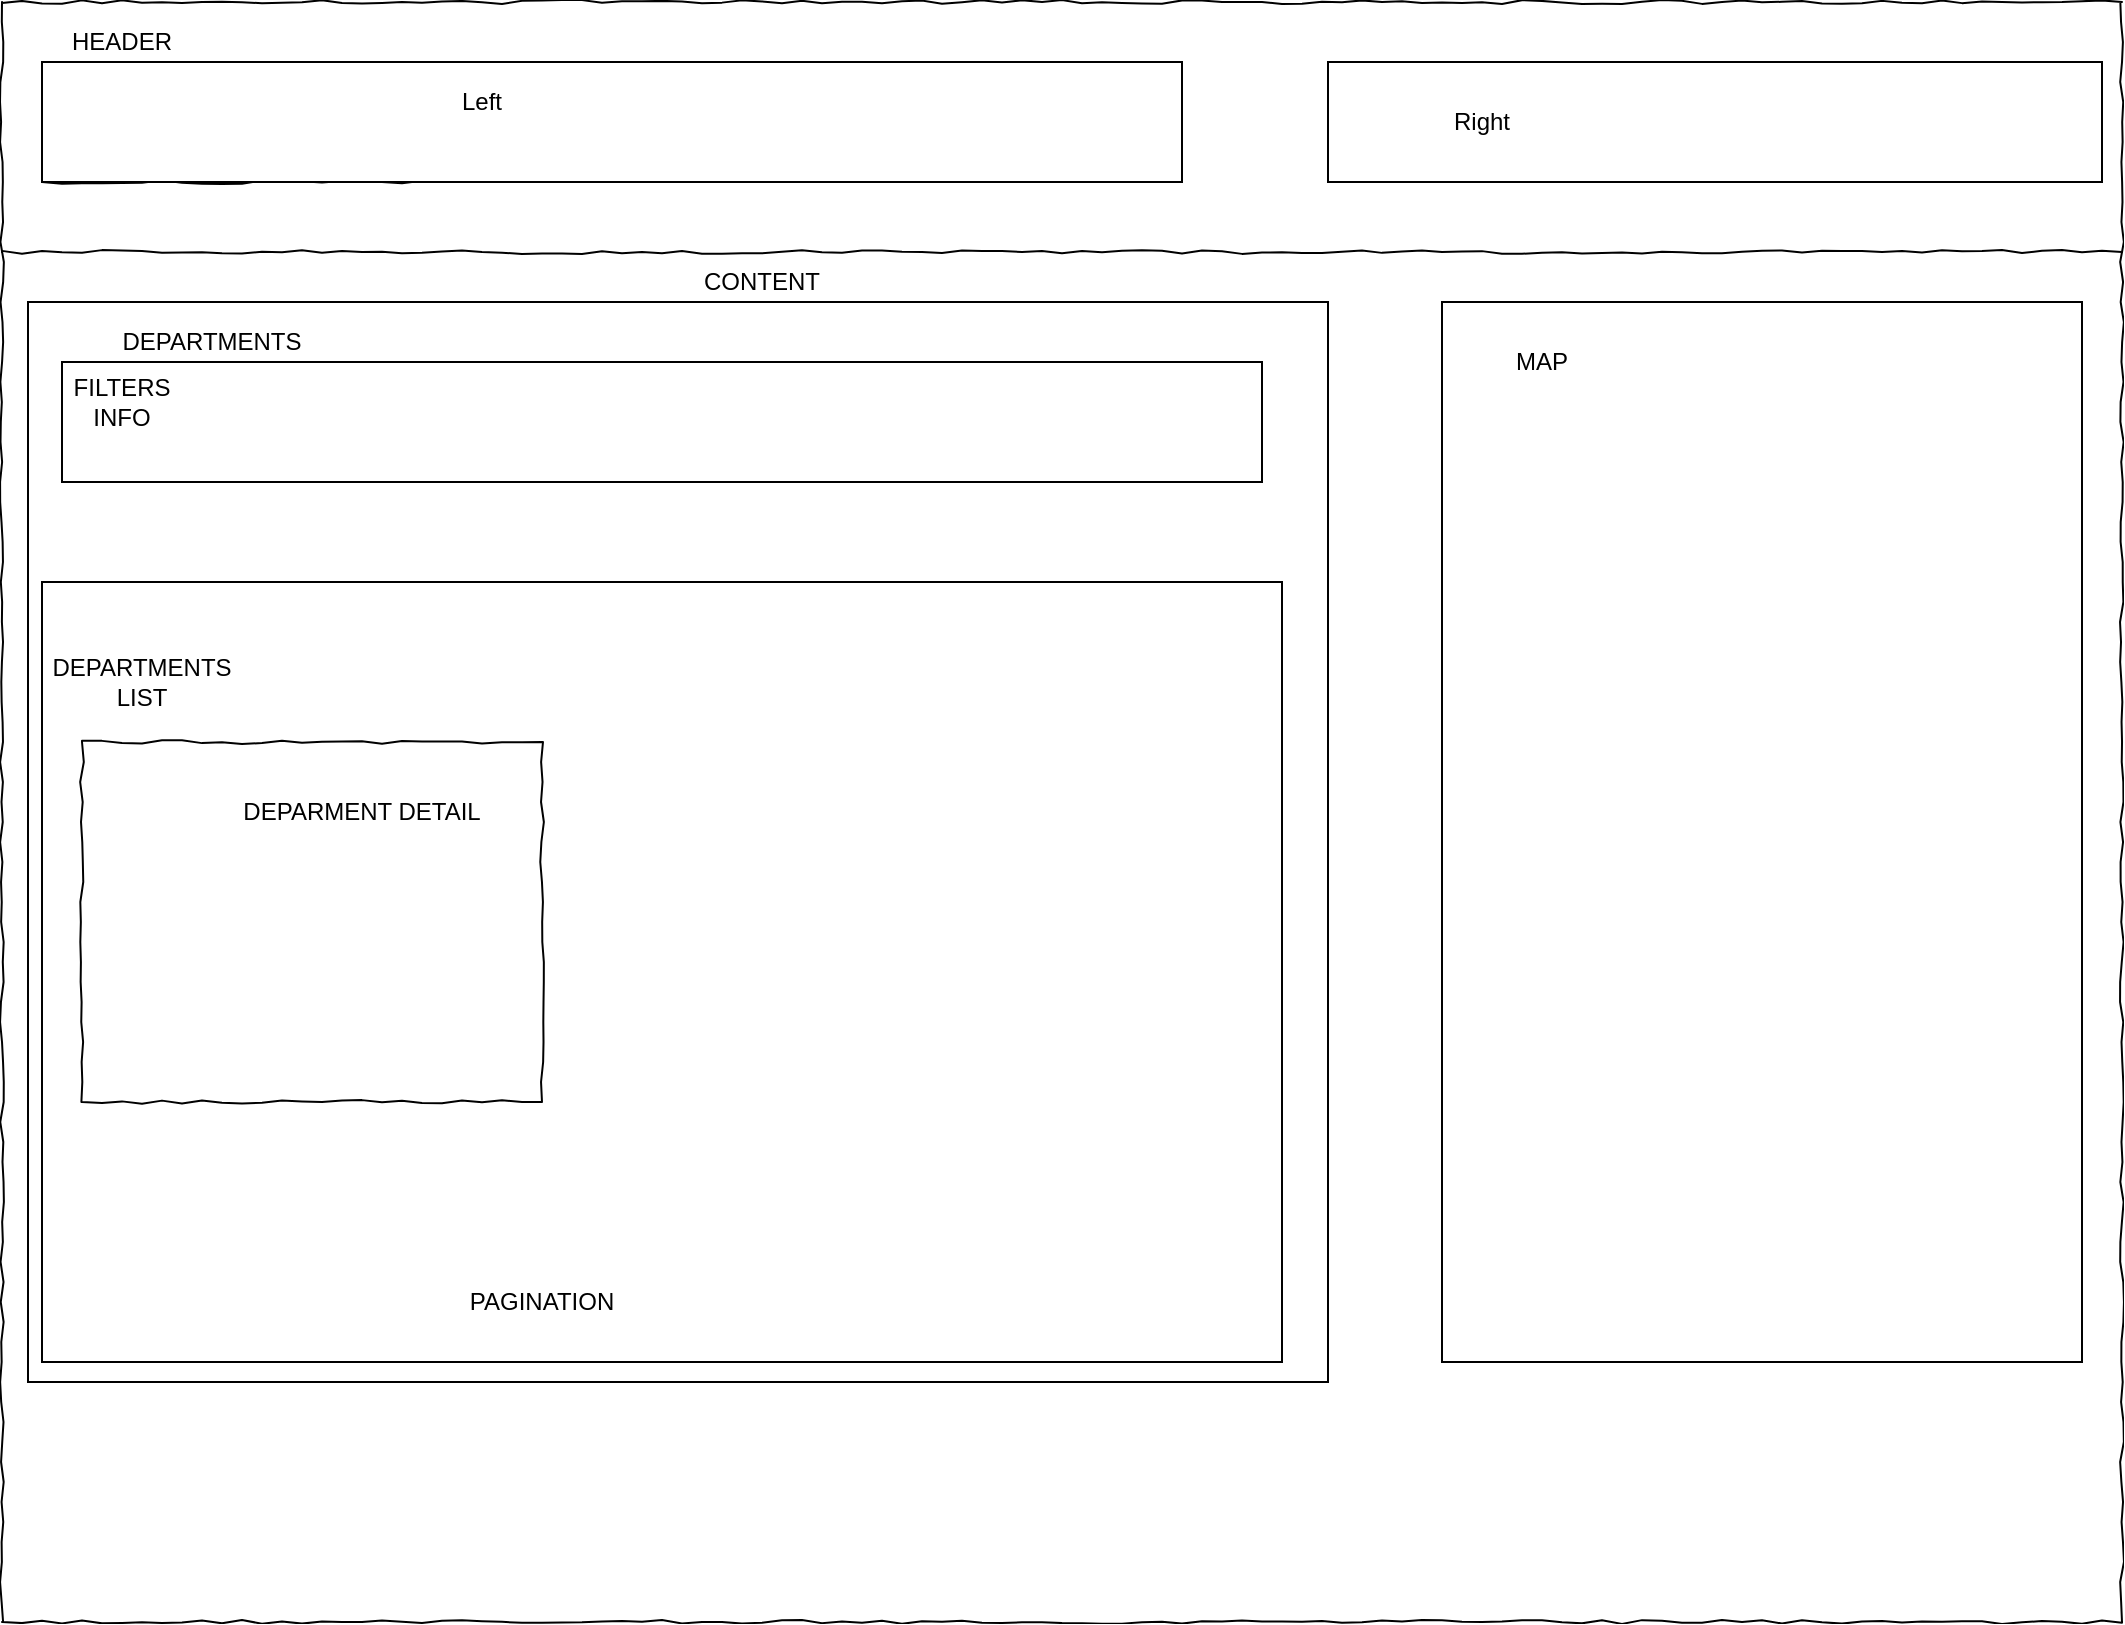 <mxfile version="13.9.8" type="github">
  <diagram name="Page-1" id="03018318-947c-dd8e-b7a3-06fadd420f32">
    <mxGraphModel dx="1360" dy="794" grid="1" gridSize="10" guides="1" tooltips="1" connect="1" arrows="1" fold="1" page="1" pageScale="1" pageWidth="1100" pageHeight="850" background="#ffffff" math="0" shadow="0">
      <root>
        <mxCell id="0" />
        <mxCell id="1" parent="0" />
        <mxCell id="677b7b8949515195-1" value="" style="whiteSpace=wrap;html=1;rounded=0;shadow=0;labelBackgroundColor=none;strokeWidth=1;fontFamily=Verdana;fontSize=12;align=center;comic=1;" parent="1" vertex="1">
          <mxGeometry x="20" y="20" width="1060" height="810" as="geometry" />
        </mxCell>
        <mxCell id="677b7b8949515195-2" value="LOGO" style="whiteSpace=wrap;html=1;rounded=0;shadow=0;labelBackgroundColor=none;strokeWidth=1;fontFamily=Verdana;fontSize=28;align=center;comic=1;" parent="1" vertex="1">
          <mxGeometry x="40" y="60" width="190" height="50" as="geometry" />
        </mxCell>
        <mxCell id="677b7b8949515195-9" value="" style="line;strokeWidth=1;html=1;rounded=0;shadow=0;labelBackgroundColor=none;fillColor=none;fontFamily=Verdana;fontSize=14;fontColor=#000000;align=center;comic=1;" parent="1" vertex="1">
          <mxGeometry x="20" y="140" width="1060" height="10" as="geometry" />
        </mxCell>
        <mxCell id="677b7b8949515195-11" value="Section 1" style="text;html=1;points=[];align=left;verticalAlign=top;spacingTop=-4;fontSize=14;fontFamily=Verdana" parent="1" vertex="1">
          <mxGeometry x="720" y="80" width="60" height="20" as="geometry" />
        </mxCell>
        <mxCell id="677b7b8949515195-12" value="Section 2" style="text;html=1;points=[];align=left;verticalAlign=top;spacingTop=-4;fontSize=14;fontFamily=Verdana" parent="1" vertex="1">
          <mxGeometry x="830" y="80" width="60" height="20" as="geometry" />
        </mxCell>
        <mxCell id="677b7b8949515195-13" value="Section 3" style="text;html=1;points=[];align=left;verticalAlign=top;spacingTop=-4;fontSize=14;fontFamily=Verdana" parent="1" vertex="1">
          <mxGeometry x="1000" y="75" width="60" height="20" as="geometry" />
        </mxCell>
        <mxCell id="677b7b8949515195-42" value="External Links" style="text;html=1;points=[];align=left;verticalAlign=top;spacingTop=-4;fontSize=14;fontFamily=Verdana" parent="1" vertex="1">
          <mxGeometry x="90" y="220" width="170" height="20" as="geometry" />
        </mxCell>
        <mxCell id="FT4Eptpvq-vm9FmDkuQX-6" value="" style="rounded=0;whiteSpace=wrap;html=1;" vertex="1" parent="1">
          <mxGeometry x="40" y="50" width="570" height="60" as="geometry" />
        </mxCell>
        <mxCell id="FT4Eptpvq-vm9FmDkuQX-8" value="Left" style="text;html=1;strokeColor=none;fillColor=none;align=center;verticalAlign=middle;whiteSpace=wrap;rounded=0;" vertex="1" parent="1">
          <mxGeometry x="240" y="60" width="40" height="20" as="geometry" />
        </mxCell>
        <mxCell id="FT4Eptpvq-vm9FmDkuQX-9" value="" style="rounded=0;whiteSpace=wrap;html=1;" vertex="1" parent="1">
          <mxGeometry x="683" y="50" width="387" height="60" as="geometry" />
        </mxCell>
        <mxCell id="FT4Eptpvq-vm9FmDkuQX-10" value="Right" style="text;html=1;strokeColor=none;fillColor=none;align=center;verticalAlign=middle;whiteSpace=wrap;rounded=0;" vertex="1" parent="1">
          <mxGeometry x="740" y="70" width="40" height="20" as="geometry" />
        </mxCell>
        <mxCell id="FT4Eptpvq-vm9FmDkuQX-11" value="HEADER" style="text;html=1;strokeColor=none;fillColor=none;align=center;verticalAlign=middle;whiteSpace=wrap;rounded=0;" vertex="1" parent="1">
          <mxGeometry x="60" y="30" width="40" height="20" as="geometry" />
        </mxCell>
        <mxCell id="FT4Eptpvq-vm9FmDkuQX-12" value="CONTENT" style="text;html=1;strokeColor=none;fillColor=none;align=center;verticalAlign=middle;whiteSpace=wrap;rounded=0;" vertex="1" parent="1">
          <mxGeometry x="380" y="150" width="40" height="20" as="geometry" />
        </mxCell>
        <mxCell id="FT4Eptpvq-vm9FmDkuQX-14" value="" style="rounded=0;whiteSpace=wrap;html=1;" vertex="1" parent="1">
          <mxGeometry x="33" y="170" width="650" height="540" as="geometry" />
        </mxCell>
        <mxCell id="FT4Eptpvq-vm9FmDkuQX-13" value="" style="whiteSpace=wrap;html=1;rounded=0;shadow=0;labelBackgroundColor=none;strokeWidth=1;fillColor=none;fontFamily=Verdana;fontSize=12;align=center;comic=1;" vertex="1" parent="1">
          <mxGeometry x="400" y="390" width="230" height="180" as="geometry" />
        </mxCell>
        <mxCell id="FT4Eptpvq-vm9FmDkuQX-17" value="" style="rounded=0;whiteSpace=wrap;html=1;" vertex="1" parent="1">
          <mxGeometry x="740" y="170" width="320" height="530" as="geometry" />
        </mxCell>
        <mxCell id="FT4Eptpvq-vm9FmDkuQX-20" value="MAP&lt;br&gt;" style="text;html=1;strokeColor=none;fillColor=none;align=center;verticalAlign=middle;whiteSpace=wrap;rounded=0;" vertex="1" parent="1">
          <mxGeometry x="770" y="190" width="40" height="20" as="geometry" />
        </mxCell>
        <mxCell id="FT4Eptpvq-vm9FmDkuQX-23" value="" style="rounded=0;whiteSpace=wrap;html=1;" vertex="1" parent="1">
          <mxGeometry x="50" y="200" width="600" height="60" as="geometry" />
        </mxCell>
        <mxCell id="FT4Eptpvq-vm9FmDkuQX-24" value="FILTERS INFO" style="text;html=1;strokeColor=none;fillColor=none;align=center;verticalAlign=middle;whiteSpace=wrap;rounded=0;" vertex="1" parent="1">
          <mxGeometry x="60" y="210" width="40" height="20" as="geometry" />
        </mxCell>
        <mxCell id="FT4Eptpvq-vm9FmDkuQX-29" value="" style="rounded=0;whiteSpace=wrap;html=1;" vertex="1" parent="1">
          <mxGeometry x="40" y="310" width="620" height="390" as="geometry" />
        </mxCell>
        <mxCell id="FT4Eptpvq-vm9FmDkuQX-26" value="DEPARMENT DETAIL" style="text;html=1;strokeColor=none;fillColor=none;align=center;verticalAlign=middle;whiteSpace=wrap;rounded=0;" vertex="1" parent="1">
          <mxGeometry x="80" y="415" width="240" height="20" as="geometry" />
        </mxCell>
        <mxCell id="677b7b8949515195-26" value="" style="whiteSpace=wrap;html=1;rounded=0;shadow=0;labelBackgroundColor=none;strokeWidth=1;fillColor=none;fontFamily=Verdana;fontSize=12;align=center;comic=1;" parent="1" vertex="1">
          <mxGeometry x="60" y="390" width="230" height="180" as="geometry" />
        </mxCell>
        <mxCell id="FT4Eptpvq-vm9FmDkuQX-22" value="DEPARTMENTS LIST" style="text;html=1;strokeColor=none;fillColor=none;align=center;verticalAlign=middle;whiteSpace=wrap;rounded=0;" vertex="1" parent="1">
          <mxGeometry x="70" y="350" width="40" height="20" as="geometry" />
        </mxCell>
        <mxCell id="FT4Eptpvq-vm9FmDkuQX-31" value="PAGINATION&lt;br&gt;" style="text;html=1;strokeColor=none;fillColor=none;align=center;verticalAlign=middle;whiteSpace=wrap;rounded=0;" vertex="1" parent="1">
          <mxGeometry x="270" y="660" width="40" height="20" as="geometry" />
        </mxCell>
        <mxCell id="FT4Eptpvq-vm9FmDkuQX-32" value="DEPARTMENTS" style="text;html=1;strokeColor=none;fillColor=none;align=center;verticalAlign=middle;whiteSpace=wrap;rounded=0;" vertex="1" parent="1">
          <mxGeometry x="50" y="180" width="150" height="20" as="geometry" />
        </mxCell>
      </root>
    </mxGraphModel>
  </diagram>
</mxfile>
